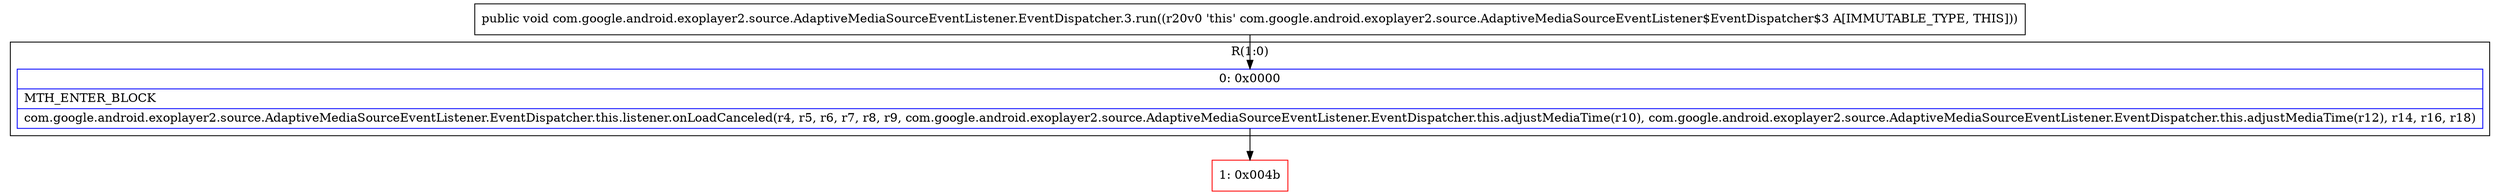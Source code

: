 digraph "CFG forcom.google.android.exoplayer2.source.AdaptiveMediaSourceEventListener.EventDispatcher.3.run()V" {
subgraph cluster_Region_20428654 {
label = "R(1:0)";
node [shape=record,color=blue];
Node_0 [shape=record,label="{0\:\ 0x0000|MTH_ENTER_BLOCK\l|com.google.android.exoplayer2.source.AdaptiveMediaSourceEventListener.EventDispatcher.this.listener.onLoadCanceled(r4, r5, r6, r7, r8, r9, com.google.android.exoplayer2.source.AdaptiveMediaSourceEventListener.EventDispatcher.this.adjustMediaTime(r10), com.google.android.exoplayer2.source.AdaptiveMediaSourceEventListener.EventDispatcher.this.adjustMediaTime(r12), r14, r16, r18)\l}"];
}
Node_1 [shape=record,color=red,label="{1\:\ 0x004b}"];
MethodNode[shape=record,label="{public void com.google.android.exoplayer2.source.AdaptiveMediaSourceEventListener.EventDispatcher.3.run((r20v0 'this' com.google.android.exoplayer2.source.AdaptiveMediaSourceEventListener$EventDispatcher$3 A[IMMUTABLE_TYPE, THIS])) }"];
MethodNode -> Node_0;
Node_0 -> Node_1;
}

